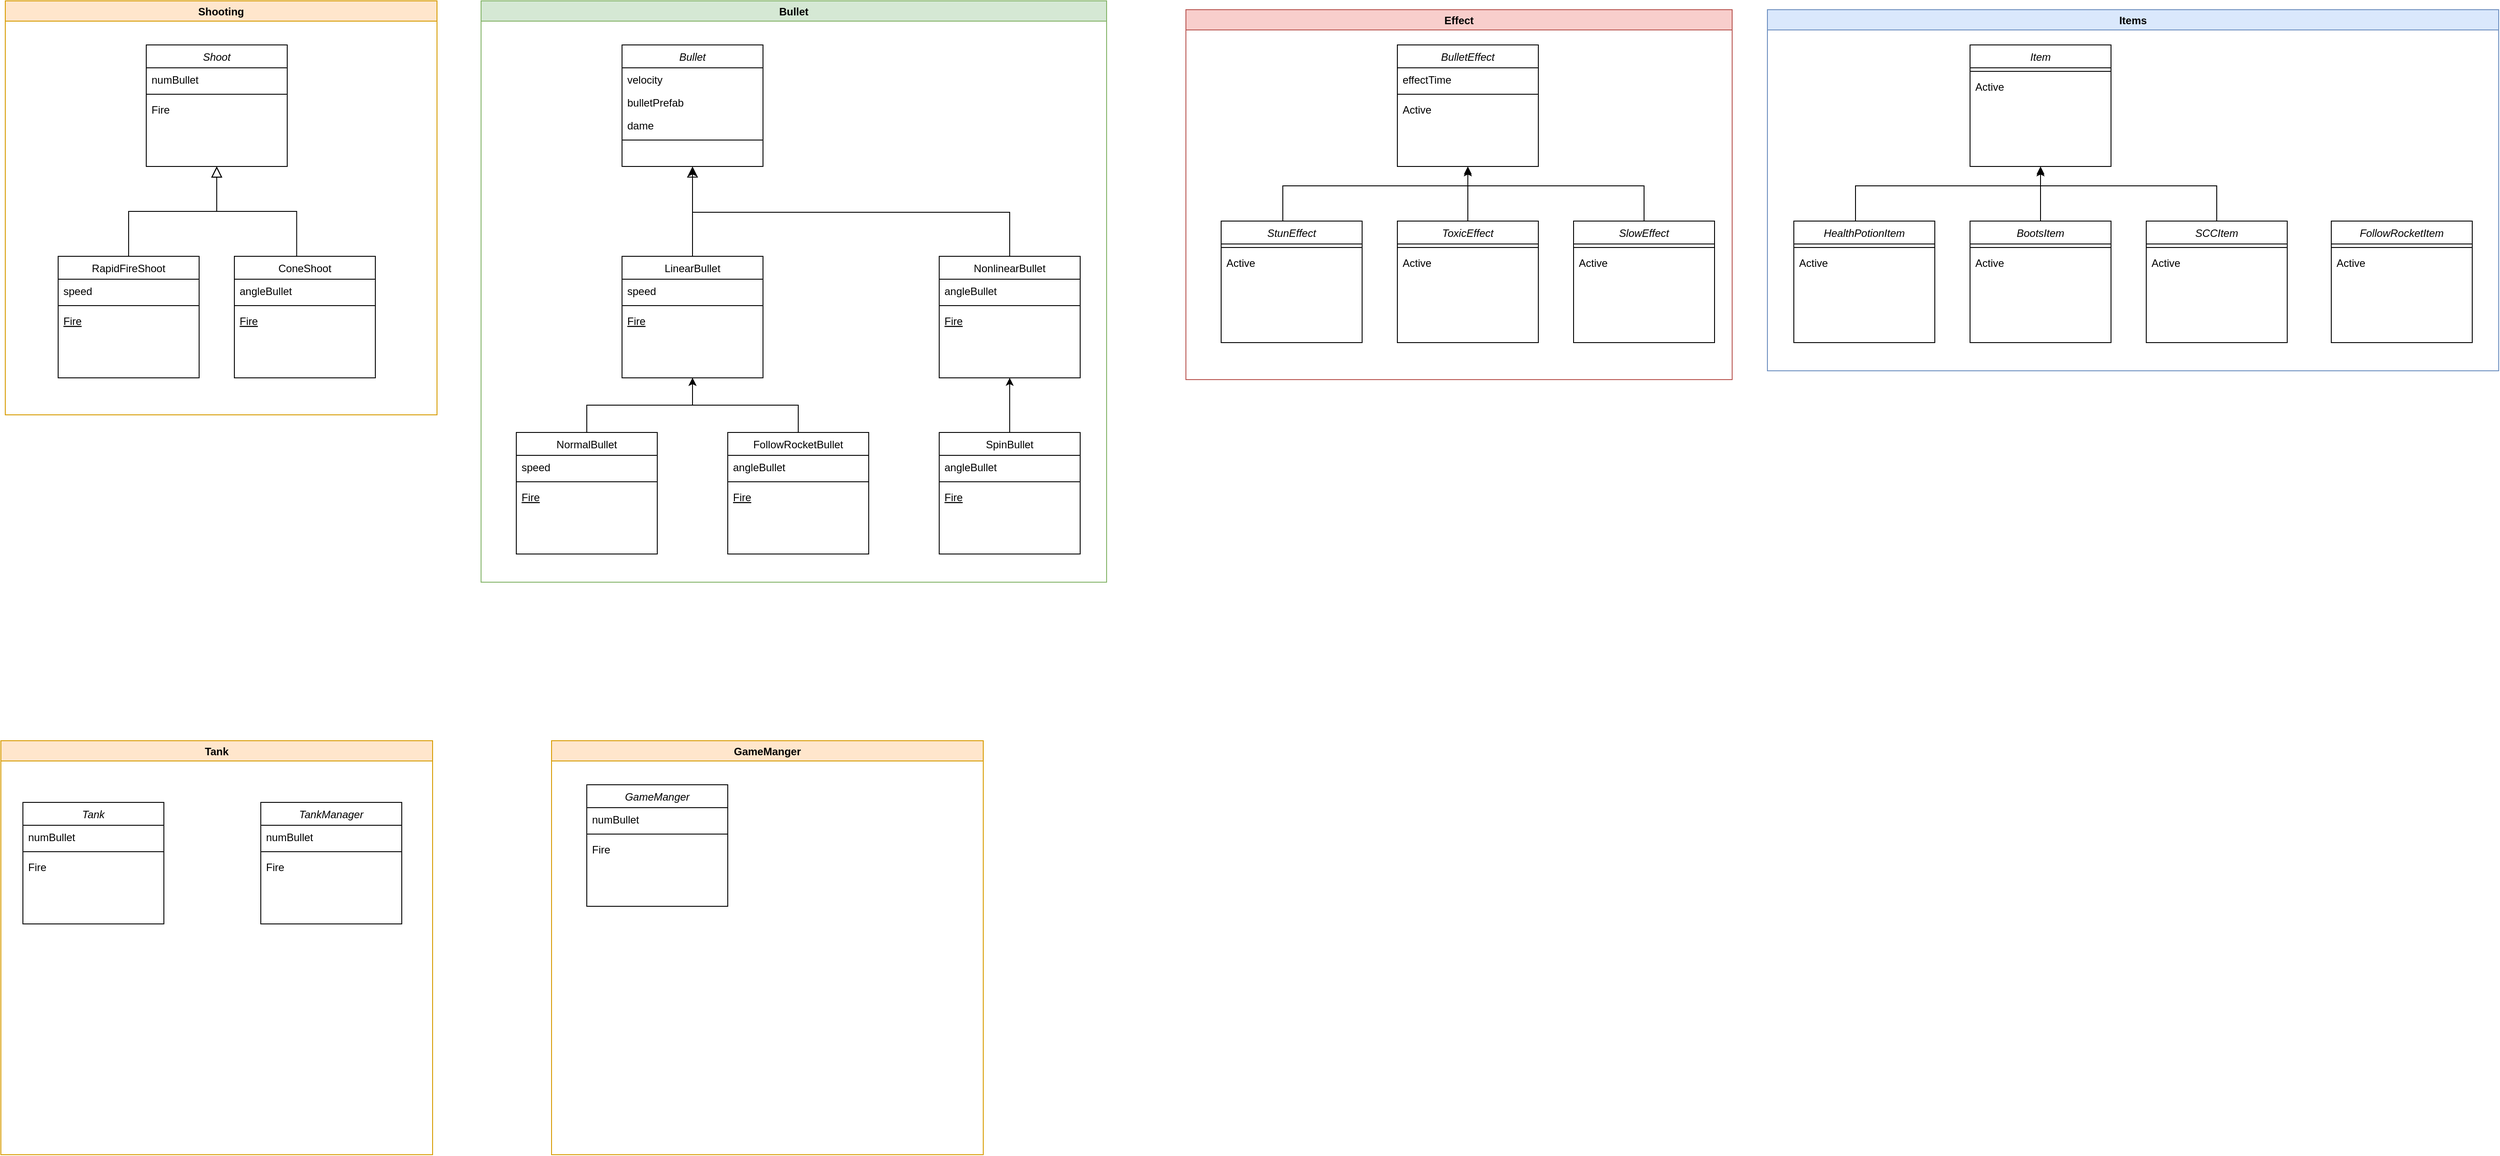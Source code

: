 <mxfile version="14.6.13" type="device"><diagram id="C5RBs43oDa-KdzZeNtuy" name="Tank"><mxGraphModel dx="1422" dy="822" grid="1" gridSize="10" guides="1" tooltips="1" connect="1" arrows="1" fold="1" page="1" pageScale="1" pageWidth="827" pageHeight="1169" math="0" shadow="0"><root><mxCell id="WIyWlLk6GJQsqaUBKTNV-0"/><mxCell id="WIyWlLk6GJQsqaUBKTNV-1" parent="WIyWlLk6GJQsqaUBKTNV-0"/><mxCell id="zkfFHV4jXpPFQw0GAbJ--0" value="Shoot" style="swimlane;fontStyle=2;align=center;verticalAlign=top;childLayout=stackLayout;horizontal=1;startSize=26;horizontalStack=0;resizeParent=1;resizeLast=0;collapsible=1;marginBottom=0;rounded=0;shadow=0;strokeWidth=1;" parent="WIyWlLk6GJQsqaUBKTNV-1" vertex="1"><mxGeometry x="220" y="120" width="160" height="138" as="geometry"><mxRectangle x="230" y="140" width="160" height="26" as="alternateBounds"/></mxGeometry></mxCell><mxCell id="zkfFHV4jXpPFQw0GAbJ--1" value="numBullet" style="text;align=left;verticalAlign=top;spacingLeft=4;spacingRight=4;overflow=hidden;rotatable=0;points=[[0,0.5],[1,0.5]];portConstraint=eastwest;" parent="zkfFHV4jXpPFQw0GAbJ--0" vertex="1"><mxGeometry y="26" width="160" height="26" as="geometry"/></mxCell><mxCell id="zkfFHV4jXpPFQw0GAbJ--4" value="" style="line;html=1;strokeWidth=1;align=left;verticalAlign=middle;spacingTop=-1;spacingLeft=3;spacingRight=3;rotatable=0;labelPosition=right;points=[];portConstraint=eastwest;" parent="zkfFHV4jXpPFQw0GAbJ--0" vertex="1"><mxGeometry y="52" width="160" height="8" as="geometry"/></mxCell><mxCell id="zkfFHV4jXpPFQw0GAbJ--5" value="Fire" style="text;align=left;verticalAlign=top;spacingLeft=4;spacingRight=4;overflow=hidden;rotatable=0;points=[[0,0.5],[1,0.5]];portConstraint=eastwest;" parent="zkfFHV4jXpPFQw0GAbJ--0" vertex="1"><mxGeometry y="60" width="160" height="26" as="geometry"/></mxCell><mxCell id="zkfFHV4jXpPFQw0GAbJ--6" value="RapidFireShoot" style="swimlane;fontStyle=0;align=center;verticalAlign=top;childLayout=stackLayout;horizontal=1;startSize=26;horizontalStack=0;resizeParent=1;resizeLast=0;collapsible=1;marginBottom=0;rounded=0;shadow=0;strokeWidth=1;" parent="WIyWlLk6GJQsqaUBKTNV-1" vertex="1"><mxGeometry x="120" y="360" width="160" height="138" as="geometry"><mxRectangle x="130" y="380" width="160" height="26" as="alternateBounds"/></mxGeometry></mxCell><mxCell id="zkfFHV4jXpPFQw0GAbJ--8" value="speed" style="text;align=left;verticalAlign=top;spacingLeft=4;spacingRight=4;overflow=hidden;rotatable=0;points=[[0,0.5],[1,0.5]];portConstraint=eastwest;rounded=0;shadow=0;html=0;" parent="zkfFHV4jXpPFQw0GAbJ--6" vertex="1"><mxGeometry y="26" width="160" height="26" as="geometry"/></mxCell><mxCell id="zkfFHV4jXpPFQw0GAbJ--9" value="" style="line;html=1;strokeWidth=1;align=left;verticalAlign=middle;spacingTop=-1;spacingLeft=3;spacingRight=3;rotatable=0;labelPosition=right;points=[];portConstraint=eastwest;" parent="zkfFHV4jXpPFQw0GAbJ--6" vertex="1"><mxGeometry y="52" width="160" height="8" as="geometry"/></mxCell><mxCell id="zkfFHV4jXpPFQw0GAbJ--10" value="Fire" style="text;align=left;verticalAlign=top;spacingLeft=4;spacingRight=4;overflow=hidden;rotatable=0;points=[[0,0.5],[1,0.5]];portConstraint=eastwest;fontStyle=4" parent="zkfFHV4jXpPFQw0GAbJ--6" vertex="1"><mxGeometry y="60" width="160" height="26" as="geometry"/></mxCell><mxCell id="zkfFHV4jXpPFQw0GAbJ--12" value="" style="endArrow=block;endSize=10;endFill=0;shadow=0;strokeWidth=1;rounded=0;edgeStyle=elbowEdgeStyle;elbow=vertical;" parent="WIyWlLk6GJQsqaUBKTNV-1" source="zkfFHV4jXpPFQw0GAbJ--6" target="zkfFHV4jXpPFQw0GAbJ--0" edge="1"><mxGeometry width="160" relative="1" as="geometry"><mxPoint x="200" y="203" as="sourcePoint"/><mxPoint x="200" y="203" as="targetPoint"/></mxGeometry></mxCell><mxCell id="zkfFHV4jXpPFQw0GAbJ--16" value="" style="endArrow=block;endSize=10;endFill=0;shadow=0;strokeWidth=1;rounded=0;edgeStyle=elbowEdgeStyle;elbow=vertical;exitX=0.442;exitY=-0.001;exitDx=0;exitDy=0;exitPerimeter=0;" parent="WIyWlLk6GJQsqaUBKTNV-1" source="nJzNn8U-5VNmhtDq8Evx-0" target="zkfFHV4jXpPFQw0GAbJ--0" edge="1"><mxGeometry width="160" relative="1" as="geometry"><mxPoint x="410" y="360" as="sourcePoint"/><mxPoint x="310" y="271" as="targetPoint"/></mxGeometry></mxCell><mxCell id="nJzNn8U-5VNmhtDq8Evx-0" value="ConeShoot" style="swimlane;fontStyle=0;align=center;verticalAlign=top;childLayout=stackLayout;horizontal=1;startSize=26;horizontalStack=0;resizeParent=1;resizeLast=0;collapsible=1;marginBottom=0;rounded=0;shadow=0;strokeWidth=1;" parent="WIyWlLk6GJQsqaUBKTNV-1" vertex="1"><mxGeometry x="320" y="360" width="160" height="138" as="geometry"><mxRectangle x="130" y="380" width="160" height="26" as="alternateBounds"/></mxGeometry></mxCell><mxCell id="nJzNn8U-5VNmhtDq8Evx-2" value="angleBullet" style="text;align=left;verticalAlign=top;spacingLeft=4;spacingRight=4;overflow=hidden;rotatable=0;points=[[0,0.5],[1,0.5]];portConstraint=eastwest;rounded=0;shadow=0;html=0;" parent="nJzNn8U-5VNmhtDq8Evx-0" vertex="1"><mxGeometry y="26" width="160" height="26" as="geometry"/></mxCell><mxCell id="nJzNn8U-5VNmhtDq8Evx-3" value="" style="line;html=1;strokeWidth=1;align=left;verticalAlign=middle;spacingTop=-1;spacingLeft=3;spacingRight=3;rotatable=0;labelPosition=right;points=[];portConstraint=eastwest;" parent="nJzNn8U-5VNmhtDq8Evx-0" vertex="1"><mxGeometry y="52" width="160" height="8" as="geometry"/></mxCell><mxCell id="nJzNn8U-5VNmhtDq8Evx-4" value="Fire" style="text;align=left;verticalAlign=top;spacingLeft=4;spacingRight=4;overflow=hidden;rotatable=0;points=[[0,0.5],[1,0.5]];portConstraint=eastwest;fontStyle=4" parent="nJzNn8U-5VNmhtDq8Evx-0" vertex="1"><mxGeometry y="60" width="160" height="26" as="geometry"/></mxCell><mxCell id="nJzNn8U-5VNmhtDq8Evx-6" value="Bullet" style="swimlane;fontStyle=2;align=center;verticalAlign=top;childLayout=stackLayout;horizontal=1;startSize=26;horizontalStack=0;resizeParent=1;resizeLast=0;collapsible=1;marginBottom=0;rounded=0;shadow=0;strokeWidth=1;" parent="WIyWlLk6GJQsqaUBKTNV-1" vertex="1"><mxGeometry x="760" y="120" width="160" height="138" as="geometry"><mxRectangle x="230" y="140" width="160" height="26" as="alternateBounds"/></mxGeometry></mxCell><mxCell id="nJzNn8U-5VNmhtDq8Evx-7" value="velocity" style="text;align=left;verticalAlign=top;spacingLeft=4;spacingRight=4;overflow=hidden;rotatable=0;points=[[0,0.5],[1,0.5]];portConstraint=eastwest;" parent="nJzNn8U-5VNmhtDq8Evx-6" vertex="1"><mxGeometry y="26" width="160" height="26" as="geometry"/></mxCell><mxCell id="nJzNn8U-5VNmhtDq8Evx-60" value="bulletPrefab" style="text;align=left;verticalAlign=top;spacingLeft=4;spacingRight=4;overflow=hidden;rotatable=0;points=[[0,0.5],[1,0.5]];portConstraint=eastwest;" parent="nJzNn8U-5VNmhtDq8Evx-6" vertex="1"><mxGeometry y="52" width="160" height="26" as="geometry"/></mxCell><mxCell id="nJzNn8U-5VNmhtDq8Evx-61" value="dame" style="text;align=left;verticalAlign=top;spacingLeft=4;spacingRight=4;overflow=hidden;rotatable=0;points=[[0,0.5],[1,0.5]];portConstraint=eastwest;" parent="nJzNn8U-5VNmhtDq8Evx-6" vertex="1"><mxGeometry y="78" width="160" height="26" as="geometry"/></mxCell><mxCell id="nJzNn8U-5VNmhtDq8Evx-8" value="" style="line;html=1;strokeWidth=1;align=left;verticalAlign=middle;spacingTop=-1;spacingLeft=3;spacingRight=3;rotatable=0;labelPosition=right;points=[];portConstraint=eastwest;" parent="nJzNn8U-5VNmhtDq8Evx-6" vertex="1"><mxGeometry y="104" width="160" height="8" as="geometry"/></mxCell><mxCell id="nJzNn8U-5VNmhtDq8Evx-10" value="LinearBullet" style="swimlane;fontStyle=0;align=center;verticalAlign=top;childLayout=stackLayout;horizontal=1;startSize=26;horizontalStack=0;resizeParent=1;resizeLast=0;collapsible=1;marginBottom=0;rounded=0;shadow=0;strokeWidth=1;" parent="WIyWlLk6GJQsqaUBKTNV-1" vertex="1"><mxGeometry x="760" y="360" width="160" height="138" as="geometry"><mxRectangle x="130" y="380" width="160" height="26" as="alternateBounds"/></mxGeometry></mxCell><mxCell id="nJzNn8U-5VNmhtDq8Evx-11" value="speed" style="text;align=left;verticalAlign=top;spacingLeft=4;spacingRight=4;overflow=hidden;rotatable=0;points=[[0,0.5],[1,0.5]];portConstraint=eastwest;rounded=0;shadow=0;html=0;" parent="nJzNn8U-5VNmhtDq8Evx-10" vertex="1"><mxGeometry y="26" width="160" height="26" as="geometry"/></mxCell><mxCell id="nJzNn8U-5VNmhtDq8Evx-12" value="" style="line;html=1;strokeWidth=1;align=left;verticalAlign=middle;spacingTop=-1;spacingLeft=3;spacingRight=3;rotatable=0;labelPosition=right;points=[];portConstraint=eastwest;" parent="nJzNn8U-5VNmhtDq8Evx-10" vertex="1"><mxGeometry y="52" width="160" height="8" as="geometry"/></mxCell><mxCell id="nJzNn8U-5VNmhtDq8Evx-13" value="Fire" style="text;align=left;verticalAlign=top;spacingLeft=4;spacingRight=4;overflow=hidden;rotatable=0;points=[[0,0.5],[1,0.5]];portConstraint=eastwest;fontStyle=4" parent="nJzNn8U-5VNmhtDq8Evx-10" vertex="1"><mxGeometry y="60" width="160" height="26" as="geometry"/></mxCell><mxCell id="nJzNn8U-5VNmhtDq8Evx-14" value="" style="endArrow=block;endSize=10;endFill=0;shadow=0;strokeWidth=1;rounded=0;edgeStyle=elbowEdgeStyle;elbow=vertical;" parent="WIyWlLk6GJQsqaUBKTNV-1" source="nJzNn8U-5VNmhtDq8Evx-10" target="nJzNn8U-5VNmhtDq8Evx-6" edge="1"><mxGeometry width="160" relative="1" as="geometry"><mxPoint x="740" y="203" as="sourcePoint"/><mxPoint x="740" y="203" as="targetPoint"/></mxGeometry></mxCell><mxCell id="nJzNn8U-5VNmhtDq8Evx-31" style="edgeStyle=orthogonalEdgeStyle;rounded=0;orthogonalLoop=1;jettySize=auto;html=1;" parent="WIyWlLk6GJQsqaUBKTNV-1" source="nJzNn8U-5VNmhtDq8Evx-16" edge="1"><mxGeometry relative="1" as="geometry"><mxPoint x="840" y="260" as="targetPoint"/><Array as="points"><mxPoint x="1200" y="310"/><mxPoint x="840" y="310"/></Array></mxGeometry></mxCell><mxCell id="nJzNn8U-5VNmhtDq8Evx-16" value="NonlinearBullet" style="swimlane;fontStyle=0;align=center;verticalAlign=top;childLayout=stackLayout;horizontal=1;startSize=26;horizontalStack=0;resizeParent=1;resizeLast=0;collapsible=1;marginBottom=0;rounded=0;shadow=0;strokeWidth=1;" parent="WIyWlLk6GJQsqaUBKTNV-1" vertex="1"><mxGeometry x="1120" y="360" width="160" height="138" as="geometry"><mxRectangle x="130" y="380" width="160" height="26" as="alternateBounds"/></mxGeometry></mxCell><mxCell id="nJzNn8U-5VNmhtDq8Evx-17" value="angleBullet" style="text;align=left;verticalAlign=top;spacingLeft=4;spacingRight=4;overflow=hidden;rotatable=0;points=[[0,0.5],[1,0.5]];portConstraint=eastwest;rounded=0;shadow=0;html=0;" parent="nJzNn8U-5VNmhtDq8Evx-16" vertex="1"><mxGeometry y="26" width="160" height="26" as="geometry"/></mxCell><mxCell id="nJzNn8U-5VNmhtDq8Evx-18" value="" style="line;html=1;strokeWidth=1;align=left;verticalAlign=middle;spacingTop=-1;spacingLeft=3;spacingRight=3;rotatable=0;labelPosition=right;points=[];portConstraint=eastwest;" parent="nJzNn8U-5VNmhtDq8Evx-16" vertex="1"><mxGeometry y="52" width="160" height="8" as="geometry"/></mxCell><mxCell id="nJzNn8U-5VNmhtDq8Evx-19" value="Fire" style="text;align=left;verticalAlign=top;spacingLeft=4;spacingRight=4;overflow=hidden;rotatable=0;points=[[0,0.5],[1,0.5]];portConstraint=eastwest;fontStyle=4" parent="nJzNn8U-5VNmhtDq8Evx-16" vertex="1"><mxGeometry y="60" width="160" height="26" as="geometry"/></mxCell><mxCell id="nJzNn8U-5VNmhtDq8Evx-30" style="edgeStyle=orthogonalEdgeStyle;rounded=0;orthogonalLoop=1;jettySize=auto;html=1;entryX=0.5;entryY=1;entryDx=0;entryDy=0;" parent="WIyWlLk6GJQsqaUBKTNV-1" source="nJzNn8U-5VNmhtDq8Evx-20" target="nJzNn8U-5VNmhtDq8Evx-10" edge="1"><mxGeometry relative="1" as="geometry"/></mxCell><mxCell id="nJzNn8U-5VNmhtDq8Evx-20" value="FollowRocketBullet" style="swimlane;fontStyle=0;align=center;verticalAlign=top;childLayout=stackLayout;horizontal=1;startSize=26;horizontalStack=0;resizeParent=1;resizeLast=0;collapsible=1;marginBottom=0;rounded=0;shadow=0;strokeWidth=1;" parent="WIyWlLk6GJQsqaUBKTNV-1" vertex="1"><mxGeometry x="880" y="560" width="160" height="138" as="geometry"><mxRectangle x="130" y="380" width="160" height="26" as="alternateBounds"/></mxGeometry></mxCell><mxCell id="nJzNn8U-5VNmhtDq8Evx-21" value="angleBullet" style="text;align=left;verticalAlign=top;spacingLeft=4;spacingRight=4;overflow=hidden;rotatable=0;points=[[0,0.5],[1,0.5]];portConstraint=eastwest;rounded=0;shadow=0;html=0;" parent="nJzNn8U-5VNmhtDq8Evx-20" vertex="1"><mxGeometry y="26" width="160" height="26" as="geometry"/></mxCell><mxCell id="nJzNn8U-5VNmhtDq8Evx-22" value="" style="line;html=1;strokeWidth=1;align=left;verticalAlign=middle;spacingTop=-1;spacingLeft=3;spacingRight=3;rotatable=0;labelPosition=right;points=[];portConstraint=eastwest;" parent="nJzNn8U-5VNmhtDq8Evx-20" vertex="1"><mxGeometry y="52" width="160" height="8" as="geometry"/></mxCell><mxCell id="nJzNn8U-5VNmhtDq8Evx-23" value="Fire" style="text;align=left;verticalAlign=top;spacingLeft=4;spacingRight=4;overflow=hidden;rotatable=0;points=[[0,0.5],[1,0.5]];portConstraint=eastwest;fontStyle=4" parent="nJzNn8U-5VNmhtDq8Evx-20" vertex="1"><mxGeometry y="60" width="160" height="26" as="geometry"/></mxCell><mxCell id="nJzNn8U-5VNmhtDq8Evx-29" style="edgeStyle=orthogonalEdgeStyle;rounded=0;orthogonalLoop=1;jettySize=auto;html=1;entryX=0.5;entryY=1;entryDx=0;entryDy=0;" parent="WIyWlLk6GJQsqaUBKTNV-1" source="nJzNn8U-5VNmhtDq8Evx-25" target="nJzNn8U-5VNmhtDq8Evx-10" edge="1"><mxGeometry relative="1" as="geometry"/></mxCell><mxCell id="nJzNn8U-5VNmhtDq8Evx-25" value="NormalBullet" style="swimlane;fontStyle=0;align=center;verticalAlign=top;childLayout=stackLayout;horizontal=1;startSize=26;horizontalStack=0;resizeParent=1;resizeLast=0;collapsible=1;marginBottom=0;rounded=0;shadow=0;strokeWidth=1;" parent="WIyWlLk6GJQsqaUBKTNV-1" vertex="1"><mxGeometry x="640" y="560" width="160" height="138" as="geometry"><mxRectangle x="130" y="380" width="160" height="26" as="alternateBounds"/></mxGeometry></mxCell><mxCell id="nJzNn8U-5VNmhtDq8Evx-26" value="speed" style="text;align=left;verticalAlign=top;spacingLeft=4;spacingRight=4;overflow=hidden;rotatable=0;points=[[0,0.5],[1,0.5]];portConstraint=eastwest;rounded=0;shadow=0;html=0;" parent="nJzNn8U-5VNmhtDq8Evx-25" vertex="1"><mxGeometry y="26" width="160" height="26" as="geometry"/></mxCell><mxCell id="nJzNn8U-5VNmhtDq8Evx-27" value="" style="line;html=1;strokeWidth=1;align=left;verticalAlign=middle;spacingTop=-1;spacingLeft=3;spacingRight=3;rotatable=0;labelPosition=right;points=[];portConstraint=eastwest;" parent="nJzNn8U-5VNmhtDq8Evx-25" vertex="1"><mxGeometry y="52" width="160" height="8" as="geometry"/></mxCell><mxCell id="nJzNn8U-5VNmhtDq8Evx-28" value="Fire" style="text;align=left;verticalAlign=top;spacingLeft=4;spacingRight=4;overflow=hidden;rotatable=0;points=[[0,0.5],[1,0.5]];portConstraint=eastwest;fontStyle=4" parent="nJzNn8U-5VNmhtDq8Evx-25" vertex="1"><mxGeometry y="60" width="160" height="26" as="geometry"/></mxCell><mxCell id="nJzNn8U-5VNmhtDq8Evx-36" style="edgeStyle=orthogonalEdgeStyle;rounded=0;orthogonalLoop=1;jettySize=auto;html=1;entryX=0.5;entryY=1;entryDx=0;entryDy=0;" parent="WIyWlLk6GJQsqaUBKTNV-1" source="nJzNn8U-5VNmhtDq8Evx-32" target="nJzNn8U-5VNmhtDq8Evx-16" edge="1"><mxGeometry relative="1" as="geometry"/></mxCell><mxCell id="nJzNn8U-5VNmhtDq8Evx-32" value="SpinBullet" style="swimlane;fontStyle=0;align=center;verticalAlign=top;childLayout=stackLayout;horizontal=1;startSize=26;horizontalStack=0;resizeParent=1;resizeLast=0;collapsible=1;marginBottom=0;rounded=0;shadow=0;strokeWidth=1;" parent="WIyWlLk6GJQsqaUBKTNV-1" vertex="1"><mxGeometry x="1120" y="560" width="160" height="138" as="geometry"><mxRectangle x="130" y="380" width="160" height="26" as="alternateBounds"/></mxGeometry></mxCell><mxCell id="nJzNn8U-5VNmhtDq8Evx-33" value="angleBullet" style="text;align=left;verticalAlign=top;spacingLeft=4;spacingRight=4;overflow=hidden;rotatable=0;points=[[0,0.5],[1,0.5]];portConstraint=eastwest;rounded=0;shadow=0;html=0;" parent="nJzNn8U-5VNmhtDq8Evx-32" vertex="1"><mxGeometry y="26" width="160" height="26" as="geometry"/></mxCell><mxCell id="nJzNn8U-5VNmhtDq8Evx-34" value="" style="line;html=1;strokeWidth=1;align=left;verticalAlign=middle;spacingTop=-1;spacingLeft=3;spacingRight=3;rotatable=0;labelPosition=right;points=[];portConstraint=eastwest;" parent="nJzNn8U-5VNmhtDq8Evx-32" vertex="1"><mxGeometry y="52" width="160" height="8" as="geometry"/></mxCell><mxCell id="nJzNn8U-5VNmhtDq8Evx-35" value="Fire" style="text;align=left;verticalAlign=top;spacingLeft=4;spacingRight=4;overflow=hidden;rotatable=0;points=[[0,0.5],[1,0.5]];portConstraint=eastwest;fontStyle=4" parent="nJzNn8U-5VNmhtDq8Evx-32" vertex="1"><mxGeometry y="60" width="160" height="26" as="geometry"/></mxCell><mxCell id="nJzNn8U-5VNmhtDq8Evx-37" value="BulletEffect" style="swimlane;fontStyle=2;align=center;verticalAlign=top;childLayout=stackLayout;horizontal=1;startSize=26;horizontalStack=0;resizeParent=1;resizeLast=0;collapsible=1;marginBottom=0;rounded=0;shadow=0;strokeWidth=1;" parent="WIyWlLk6GJQsqaUBKTNV-1" vertex="1"><mxGeometry x="1640" y="120" width="160" height="138" as="geometry"><mxRectangle x="230" y="140" width="160" height="26" as="alternateBounds"/></mxGeometry></mxCell><mxCell id="nJzNn8U-5VNmhtDq8Evx-38" value="effectTime" style="text;align=left;verticalAlign=top;spacingLeft=4;spacingRight=4;overflow=hidden;rotatable=0;points=[[0,0.5],[1,0.5]];portConstraint=eastwest;" parent="nJzNn8U-5VNmhtDq8Evx-37" vertex="1"><mxGeometry y="26" width="160" height="26" as="geometry"/></mxCell><mxCell id="nJzNn8U-5VNmhtDq8Evx-39" value="" style="line;html=1;strokeWidth=1;align=left;verticalAlign=middle;spacingTop=-1;spacingLeft=3;spacingRight=3;rotatable=0;labelPosition=right;points=[];portConstraint=eastwest;" parent="nJzNn8U-5VNmhtDq8Evx-37" vertex="1"><mxGeometry y="52" width="160" height="8" as="geometry"/></mxCell><mxCell id="nJzNn8U-5VNmhtDq8Evx-40" value="Active" style="text;align=left;verticalAlign=top;spacingLeft=4;spacingRight=4;overflow=hidden;rotatable=0;points=[[0,0.5],[1,0.5]];portConstraint=eastwest;" parent="nJzNn8U-5VNmhtDq8Evx-37" vertex="1"><mxGeometry y="60" width="160" height="26" as="geometry"/></mxCell><mxCell id="nJzNn8U-5VNmhtDq8Evx-57" style="edgeStyle=orthogonalEdgeStyle;rounded=0;orthogonalLoop=1;jettySize=auto;html=1;entryX=0.5;entryY=1;entryDx=0;entryDy=0;" parent="WIyWlLk6GJQsqaUBKTNV-1" source="nJzNn8U-5VNmhtDq8Evx-45" target="nJzNn8U-5VNmhtDq8Evx-37" edge="1"><mxGeometry relative="1" as="geometry"><Array as="points"><mxPoint x="1510" y="280"/><mxPoint x="1720" y="280"/></Array></mxGeometry></mxCell><mxCell id="nJzNn8U-5VNmhtDq8Evx-45" value="StunEffect" style="swimlane;fontStyle=2;align=center;verticalAlign=top;childLayout=stackLayout;horizontal=1;startSize=26;horizontalStack=0;resizeParent=1;resizeLast=0;collapsible=1;marginBottom=0;rounded=0;shadow=0;strokeWidth=1;" parent="WIyWlLk6GJQsqaUBKTNV-1" vertex="1"><mxGeometry x="1440" y="320" width="160" height="138" as="geometry"><mxRectangle x="230" y="140" width="160" height="26" as="alternateBounds"/></mxGeometry></mxCell><mxCell id="nJzNn8U-5VNmhtDq8Evx-47" value="" style="line;html=1;strokeWidth=1;align=left;verticalAlign=middle;spacingTop=-1;spacingLeft=3;spacingRight=3;rotatable=0;labelPosition=right;points=[];portConstraint=eastwest;" parent="nJzNn8U-5VNmhtDq8Evx-45" vertex="1"><mxGeometry y="26" width="160" height="8" as="geometry"/></mxCell><mxCell id="nJzNn8U-5VNmhtDq8Evx-48" value="Active" style="text;align=left;verticalAlign=top;spacingLeft=4;spacingRight=4;overflow=hidden;rotatable=0;points=[[0,0.5],[1,0.5]];portConstraint=eastwest;" parent="nJzNn8U-5VNmhtDq8Evx-45" vertex="1"><mxGeometry y="34" width="160" height="26" as="geometry"/></mxCell><mxCell id="nJzNn8U-5VNmhtDq8Evx-58" style="edgeStyle=orthogonalEdgeStyle;rounded=0;orthogonalLoop=1;jettySize=auto;html=1;" parent="WIyWlLk6GJQsqaUBKTNV-1" source="nJzNn8U-5VNmhtDq8Evx-49" edge="1"><mxGeometry relative="1" as="geometry"><mxPoint x="1720" y="260" as="targetPoint"/></mxGeometry></mxCell><mxCell id="nJzNn8U-5VNmhtDq8Evx-49" value="ToxicEffect" style="swimlane;fontStyle=2;align=center;verticalAlign=top;childLayout=stackLayout;horizontal=1;startSize=26;horizontalStack=0;resizeParent=1;resizeLast=0;collapsible=1;marginBottom=0;rounded=0;shadow=0;strokeWidth=1;" parent="WIyWlLk6GJQsqaUBKTNV-1" vertex="1"><mxGeometry x="1640" y="320" width="160" height="138" as="geometry"><mxRectangle x="230" y="140" width="160" height="26" as="alternateBounds"/></mxGeometry></mxCell><mxCell id="nJzNn8U-5VNmhtDq8Evx-51" value="" style="line;html=1;strokeWidth=1;align=left;verticalAlign=middle;spacingTop=-1;spacingLeft=3;spacingRight=3;rotatable=0;labelPosition=right;points=[];portConstraint=eastwest;" parent="nJzNn8U-5VNmhtDq8Evx-49" vertex="1"><mxGeometry y="26" width="160" height="8" as="geometry"/></mxCell><mxCell id="nJzNn8U-5VNmhtDq8Evx-52" value="Active" style="text;align=left;verticalAlign=top;spacingLeft=4;spacingRight=4;overflow=hidden;rotatable=0;points=[[0,0.5],[1,0.5]];portConstraint=eastwest;" parent="nJzNn8U-5VNmhtDq8Evx-49" vertex="1"><mxGeometry y="34" width="160" height="26" as="geometry"/></mxCell><mxCell id="nJzNn8U-5VNmhtDq8Evx-59" style="edgeStyle=orthogonalEdgeStyle;rounded=0;orthogonalLoop=1;jettySize=auto;html=1;" parent="WIyWlLk6GJQsqaUBKTNV-1" source="nJzNn8U-5VNmhtDq8Evx-53" edge="1"><mxGeometry relative="1" as="geometry"><mxPoint x="1720" y="260" as="targetPoint"/><Array as="points"><mxPoint x="1920" y="280"/><mxPoint x="1720" y="280"/></Array></mxGeometry></mxCell><mxCell id="nJzNn8U-5VNmhtDq8Evx-53" value="SlowEffect" style="swimlane;fontStyle=2;align=center;verticalAlign=top;childLayout=stackLayout;horizontal=1;startSize=26;horizontalStack=0;resizeParent=1;resizeLast=0;collapsible=1;marginBottom=0;rounded=0;shadow=0;strokeWidth=1;" parent="WIyWlLk6GJQsqaUBKTNV-1" vertex="1"><mxGeometry x="1840" y="320" width="160" height="138" as="geometry"><mxRectangle x="230" y="140" width="160" height="26" as="alternateBounds"/></mxGeometry></mxCell><mxCell id="nJzNn8U-5VNmhtDq8Evx-55" value="" style="line;html=1;strokeWidth=1;align=left;verticalAlign=middle;spacingTop=-1;spacingLeft=3;spacingRight=3;rotatable=0;labelPosition=right;points=[];portConstraint=eastwest;" parent="nJzNn8U-5VNmhtDq8Evx-53" vertex="1"><mxGeometry y="26" width="160" height="8" as="geometry"/></mxCell><mxCell id="nJzNn8U-5VNmhtDq8Evx-56" value="Active" style="text;align=left;verticalAlign=top;spacingLeft=4;spacingRight=4;overflow=hidden;rotatable=0;points=[[0,0.5],[1,0.5]];portConstraint=eastwest;" parent="nJzNn8U-5VNmhtDq8Evx-53" vertex="1"><mxGeometry y="34" width="160" height="26" as="geometry"/></mxCell><mxCell id="nJzNn8U-5VNmhtDq8Evx-62" value="Item" style="swimlane;fontStyle=2;align=center;verticalAlign=top;childLayout=stackLayout;horizontal=1;startSize=26;horizontalStack=0;resizeParent=1;resizeLast=0;collapsible=1;marginBottom=0;rounded=0;shadow=0;strokeWidth=1;" parent="WIyWlLk6GJQsqaUBKTNV-1" vertex="1"><mxGeometry x="2290" y="120" width="160" height="138" as="geometry"><mxRectangle x="230" y="140" width="160" height="26" as="alternateBounds"/></mxGeometry></mxCell><mxCell id="nJzNn8U-5VNmhtDq8Evx-64" value="" style="line;html=1;strokeWidth=1;align=left;verticalAlign=middle;spacingTop=-1;spacingLeft=3;spacingRight=3;rotatable=0;labelPosition=right;points=[];portConstraint=eastwest;" parent="nJzNn8U-5VNmhtDq8Evx-62" vertex="1"><mxGeometry y="26" width="160" height="8" as="geometry"/></mxCell><mxCell id="nJzNn8U-5VNmhtDq8Evx-65" value="Active" style="text;align=left;verticalAlign=top;spacingLeft=4;spacingRight=4;overflow=hidden;rotatable=0;points=[[0,0.5],[1,0.5]];portConstraint=eastwest;" parent="nJzNn8U-5VNmhtDq8Evx-62" vertex="1"><mxGeometry y="34" width="160" height="26" as="geometry"/></mxCell><mxCell id="nJzNn8U-5VNmhtDq8Evx-66" style="edgeStyle=orthogonalEdgeStyle;rounded=0;orthogonalLoop=1;jettySize=auto;html=1;entryX=0.5;entryY=1;entryDx=0;entryDy=0;" parent="WIyWlLk6GJQsqaUBKTNV-1" source="nJzNn8U-5VNmhtDq8Evx-67" target="nJzNn8U-5VNmhtDq8Evx-62" edge="1"><mxGeometry relative="1" as="geometry"><Array as="points"><mxPoint x="2160" y="280"/><mxPoint x="2370" y="280"/></Array></mxGeometry></mxCell><mxCell id="nJzNn8U-5VNmhtDq8Evx-67" value="HealthPotionItem" style="swimlane;fontStyle=2;align=center;verticalAlign=top;childLayout=stackLayout;horizontal=1;startSize=26;horizontalStack=0;resizeParent=1;resizeLast=0;collapsible=1;marginBottom=0;rounded=0;shadow=0;strokeWidth=1;" parent="WIyWlLk6GJQsqaUBKTNV-1" vertex="1"><mxGeometry x="2090" y="320" width="160" height="138" as="geometry"><mxRectangle x="230" y="140" width="160" height="26" as="alternateBounds"/></mxGeometry></mxCell><mxCell id="nJzNn8U-5VNmhtDq8Evx-68" value="" style="line;html=1;strokeWidth=1;align=left;verticalAlign=middle;spacingTop=-1;spacingLeft=3;spacingRight=3;rotatable=0;labelPosition=right;points=[];portConstraint=eastwest;" parent="nJzNn8U-5VNmhtDq8Evx-67" vertex="1"><mxGeometry y="26" width="160" height="8" as="geometry"/></mxCell><mxCell id="nJzNn8U-5VNmhtDq8Evx-69" value="Active" style="text;align=left;verticalAlign=top;spacingLeft=4;spacingRight=4;overflow=hidden;rotatable=0;points=[[0,0.5],[1,0.5]];portConstraint=eastwest;" parent="nJzNn8U-5VNmhtDq8Evx-67" vertex="1"><mxGeometry y="34" width="160" height="26" as="geometry"/></mxCell><mxCell id="nJzNn8U-5VNmhtDq8Evx-70" style="edgeStyle=orthogonalEdgeStyle;rounded=0;orthogonalLoop=1;jettySize=auto;html=1;" parent="WIyWlLk6GJQsqaUBKTNV-1" source="nJzNn8U-5VNmhtDq8Evx-71" edge="1"><mxGeometry relative="1" as="geometry"><mxPoint x="2370" y="260" as="targetPoint"/></mxGeometry></mxCell><mxCell id="nJzNn8U-5VNmhtDq8Evx-71" value="BootsItem" style="swimlane;fontStyle=2;align=center;verticalAlign=top;childLayout=stackLayout;horizontal=1;startSize=26;horizontalStack=0;resizeParent=1;resizeLast=0;collapsible=1;marginBottom=0;rounded=0;shadow=0;strokeWidth=1;" parent="WIyWlLk6GJQsqaUBKTNV-1" vertex="1"><mxGeometry x="2290" y="320" width="160" height="138" as="geometry"><mxRectangle x="230" y="140" width="160" height="26" as="alternateBounds"/></mxGeometry></mxCell><mxCell id="nJzNn8U-5VNmhtDq8Evx-72" value="" style="line;html=1;strokeWidth=1;align=left;verticalAlign=middle;spacingTop=-1;spacingLeft=3;spacingRight=3;rotatable=0;labelPosition=right;points=[];portConstraint=eastwest;" parent="nJzNn8U-5VNmhtDq8Evx-71" vertex="1"><mxGeometry y="26" width="160" height="8" as="geometry"/></mxCell><mxCell id="nJzNn8U-5VNmhtDq8Evx-73" value="Active" style="text;align=left;verticalAlign=top;spacingLeft=4;spacingRight=4;overflow=hidden;rotatable=0;points=[[0,0.5],[1,0.5]];portConstraint=eastwest;" parent="nJzNn8U-5VNmhtDq8Evx-71" vertex="1"><mxGeometry y="34" width="160" height="26" as="geometry"/></mxCell><mxCell id="nJzNn8U-5VNmhtDq8Evx-74" style="edgeStyle=orthogonalEdgeStyle;rounded=0;orthogonalLoop=1;jettySize=auto;html=1;" parent="WIyWlLk6GJQsqaUBKTNV-1" source="nJzNn8U-5VNmhtDq8Evx-75" edge="1"><mxGeometry relative="1" as="geometry"><mxPoint x="2370" y="260" as="targetPoint"/><Array as="points"><mxPoint x="2570" y="280"/><mxPoint x="2370" y="280"/></Array></mxGeometry></mxCell><mxCell id="nJzNn8U-5VNmhtDq8Evx-75" value="SCCItem" style="swimlane;fontStyle=2;align=center;verticalAlign=top;childLayout=stackLayout;horizontal=1;startSize=26;horizontalStack=0;resizeParent=1;resizeLast=0;collapsible=1;marginBottom=0;rounded=0;shadow=0;strokeWidth=1;" parent="WIyWlLk6GJQsqaUBKTNV-1" vertex="1"><mxGeometry x="2490" y="320" width="160" height="138" as="geometry"><mxRectangle x="230" y="140" width="160" height="26" as="alternateBounds"/></mxGeometry></mxCell><mxCell id="nJzNn8U-5VNmhtDq8Evx-76" value="" style="line;html=1;strokeWidth=1;align=left;verticalAlign=middle;spacingTop=-1;spacingLeft=3;spacingRight=3;rotatable=0;labelPosition=right;points=[];portConstraint=eastwest;" parent="nJzNn8U-5VNmhtDq8Evx-75" vertex="1"><mxGeometry y="26" width="160" height="8" as="geometry"/></mxCell><mxCell id="nJzNn8U-5VNmhtDq8Evx-77" value="Active" style="text;align=left;verticalAlign=top;spacingLeft=4;spacingRight=4;overflow=hidden;rotatable=0;points=[[0,0.5],[1,0.5]];portConstraint=eastwest;" parent="nJzNn8U-5VNmhtDq8Evx-75" vertex="1"><mxGeometry y="34" width="160" height="26" as="geometry"/></mxCell><mxCell id="nJzNn8U-5VNmhtDq8Evx-78" value="FollowRocketItem" style="swimlane;fontStyle=2;align=center;verticalAlign=top;childLayout=stackLayout;horizontal=1;startSize=26;horizontalStack=0;resizeParent=1;resizeLast=0;collapsible=1;marginBottom=0;rounded=0;shadow=0;strokeWidth=1;" parent="WIyWlLk6GJQsqaUBKTNV-1" vertex="1"><mxGeometry x="2700" y="320" width="160" height="138" as="geometry"><mxRectangle x="230" y="140" width="160" height="26" as="alternateBounds"/></mxGeometry></mxCell><mxCell id="nJzNn8U-5VNmhtDq8Evx-79" value="" style="line;html=1;strokeWidth=1;align=left;verticalAlign=middle;spacingTop=-1;spacingLeft=3;spacingRight=3;rotatable=0;labelPosition=right;points=[];portConstraint=eastwest;" parent="nJzNn8U-5VNmhtDq8Evx-78" vertex="1"><mxGeometry y="26" width="160" height="8" as="geometry"/></mxCell><mxCell id="nJzNn8U-5VNmhtDq8Evx-80" value="Active" style="text;align=left;verticalAlign=top;spacingLeft=4;spacingRight=4;overflow=hidden;rotatable=0;points=[[0,0.5],[1,0.5]];portConstraint=eastwest;" parent="nJzNn8U-5VNmhtDq8Evx-78" vertex="1"><mxGeometry y="34" width="160" height="26" as="geometry"/></mxCell><mxCell id="nJzNn8U-5VNmhtDq8Evx-81" value="Shooting" style="swimlane;fillColor=#ffe6cc;strokeColor=#d79b00;" parent="WIyWlLk6GJQsqaUBKTNV-1" vertex="1"><mxGeometry x="60" y="70" width="490" height="470" as="geometry"/></mxCell><mxCell id="nJzNn8U-5VNmhtDq8Evx-82" value="Bullet" style="swimlane;fillColor=#d5e8d4;strokeColor=#82b366;" parent="WIyWlLk6GJQsqaUBKTNV-1" vertex="1"><mxGeometry x="600" y="70" width="710" height="660" as="geometry"/></mxCell><mxCell id="nJzNn8U-5VNmhtDq8Evx-83" value="Effect" style="swimlane;fillColor=#f8cecc;strokeColor=#b85450;" parent="WIyWlLk6GJQsqaUBKTNV-1" vertex="1"><mxGeometry x="1400" y="80" width="620" height="420" as="geometry"/></mxCell><mxCell id="nJzNn8U-5VNmhtDq8Evx-84" value="Items" style="swimlane;fillColor=#dae8fc;strokeColor=#6c8ebf;" parent="WIyWlLk6GJQsqaUBKTNV-1" vertex="1"><mxGeometry x="2060" y="80" width="830" height="410" as="geometry"/></mxCell><mxCell id="1EaloUJ6-TCTb12JtYRN-0" value="Tank" style="swimlane;fillColor=#ffe6cc;strokeColor=#d79b00;" vertex="1" parent="WIyWlLk6GJQsqaUBKTNV-1"><mxGeometry x="55" y="910" width="490" height="470" as="geometry"/></mxCell><mxCell id="1EaloUJ6-TCTb12JtYRN-6" value="TankManager" style="swimlane;fontStyle=2;align=center;verticalAlign=top;childLayout=stackLayout;horizontal=1;startSize=26;horizontalStack=0;resizeParent=1;resizeLast=0;collapsible=1;marginBottom=0;rounded=0;shadow=0;strokeWidth=1;" vertex="1" parent="1EaloUJ6-TCTb12JtYRN-0"><mxGeometry x="295" y="70" width="160" height="138" as="geometry"><mxRectangle x="230" y="140" width="160" height="26" as="alternateBounds"/></mxGeometry></mxCell><mxCell id="1EaloUJ6-TCTb12JtYRN-7" value="numBullet" style="text;align=left;verticalAlign=top;spacingLeft=4;spacingRight=4;overflow=hidden;rotatable=0;points=[[0,0.5],[1,0.5]];portConstraint=eastwest;" vertex="1" parent="1EaloUJ6-TCTb12JtYRN-6"><mxGeometry y="26" width="160" height="26" as="geometry"/></mxCell><mxCell id="1EaloUJ6-TCTb12JtYRN-8" value="" style="line;html=1;strokeWidth=1;align=left;verticalAlign=middle;spacingTop=-1;spacingLeft=3;spacingRight=3;rotatable=0;labelPosition=right;points=[];portConstraint=eastwest;" vertex="1" parent="1EaloUJ6-TCTb12JtYRN-6"><mxGeometry y="52" width="160" height="8" as="geometry"/></mxCell><mxCell id="1EaloUJ6-TCTb12JtYRN-9" value="Fire" style="text;align=left;verticalAlign=top;spacingLeft=4;spacingRight=4;overflow=hidden;rotatable=0;points=[[0,0.5],[1,0.5]];portConstraint=eastwest;" vertex="1" parent="1EaloUJ6-TCTb12JtYRN-6"><mxGeometry y="60" width="160" height="26" as="geometry"/></mxCell><mxCell id="1EaloUJ6-TCTb12JtYRN-2" value="Tank" style="swimlane;fontStyle=2;align=center;verticalAlign=top;childLayout=stackLayout;horizontal=1;startSize=26;horizontalStack=0;resizeParent=1;resizeLast=0;collapsible=1;marginBottom=0;rounded=0;shadow=0;strokeWidth=1;" vertex="1" parent="WIyWlLk6GJQsqaUBKTNV-1"><mxGeometry x="80" y="980" width="160" height="138" as="geometry"><mxRectangle x="230" y="140" width="160" height="26" as="alternateBounds"/></mxGeometry></mxCell><mxCell id="1EaloUJ6-TCTb12JtYRN-3" value="numBullet" style="text;align=left;verticalAlign=top;spacingLeft=4;spacingRight=4;overflow=hidden;rotatable=0;points=[[0,0.5],[1,0.5]];portConstraint=eastwest;" vertex="1" parent="1EaloUJ6-TCTb12JtYRN-2"><mxGeometry y="26" width="160" height="26" as="geometry"/></mxCell><mxCell id="1EaloUJ6-TCTb12JtYRN-4" value="" style="line;html=1;strokeWidth=1;align=left;verticalAlign=middle;spacingTop=-1;spacingLeft=3;spacingRight=3;rotatable=0;labelPosition=right;points=[];portConstraint=eastwest;" vertex="1" parent="1EaloUJ6-TCTb12JtYRN-2"><mxGeometry y="52" width="160" height="8" as="geometry"/></mxCell><mxCell id="1EaloUJ6-TCTb12JtYRN-5" value="Fire" style="text;align=left;verticalAlign=top;spacingLeft=4;spacingRight=4;overflow=hidden;rotatable=0;points=[[0,0.5],[1,0.5]];portConstraint=eastwest;" vertex="1" parent="1EaloUJ6-TCTb12JtYRN-2"><mxGeometry y="60" width="160" height="26" as="geometry"/></mxCell><mxCell id="1EaloUJ6-TCTb12JtYRN-10" value="GameManger" style="swimlane;fillColor=#ffe6cc;strokeColor=#d79b00;" vertex="1" parent="WIyWlLk6GJQsqaUBKTNV-1"><mxGeometry x="680" y="910" width="490" height="470" as="geometry"/></mxCell><mxCell id="1EaloUJ6-TCTb12JtYRN-11" value="GameManger" style="swimlane;fontStyle=2;align=center;verticalAlign=top;childLayout=stackLayout;horizontal=1;startSize=26;horizontalStack=0;resizeParent=1;resizeLast=0;collapsible=1;marginBottom=0;rounded=0;shadow=0;strokeWidth=1;" vertex="1" parent="1EaloUJ6-TCTb12JtYRN-10"><mxGeometry x="40" y="50" width="160" height="138" as="geometry"><mxRectangle x="230" y="140" width="160" height="26" as="alternateBounds"/></mxGeometry></mxCell><mxCell id="1EaloUJ6-TCTb12JtYRN-12" value="numBullet" style="text;align=left;verticalAlign=top;spacingLeft=4;spacingRight=4;overflow=hidden;rotatable=0;points=[[0,0.5],[1,0.5]];portConstraint=eastwest;" vertex="1" parent="1EaloUJ6-TCTb12JtYRN-11"><mxGeometry y="26" width="160" height="26" as="geometry"/></mxCell><mxCell id="1EaloUJ6-TCTb12JtYRN-13" value="" style="line;html=1;strokeWidth=1;align=left;verticalAlign=middle;spacingTop=-1;spacingLeft=3;spacingRight=3;rotatable=0;labelPosition=right;points=[];portConstraint=eastwest;" vertex="1" parent="1EaloUJ6-TCTb12JtYRN-11"><mxGeometry y="52" width="160" height="8" as="geometry"/></mxCell><mxCell id="1EaloUJ6-TCTb12JtYRN-14" value="Fire" style="text;align=left;verticalAlign=top;spacingLeft=4;spacingRight=4;overflow=hidden;rotatable=0;points=[[0,0.5],[1,0.5]];portConstraint=eastwest;" vertex="1" parent="1EaloUJ6-TCTb12JtYRN-11"><mxGeometry y="60" width="160" height="26" as="geometry"/></mxCell></root></mxGraphModel></diagram></mxfile>